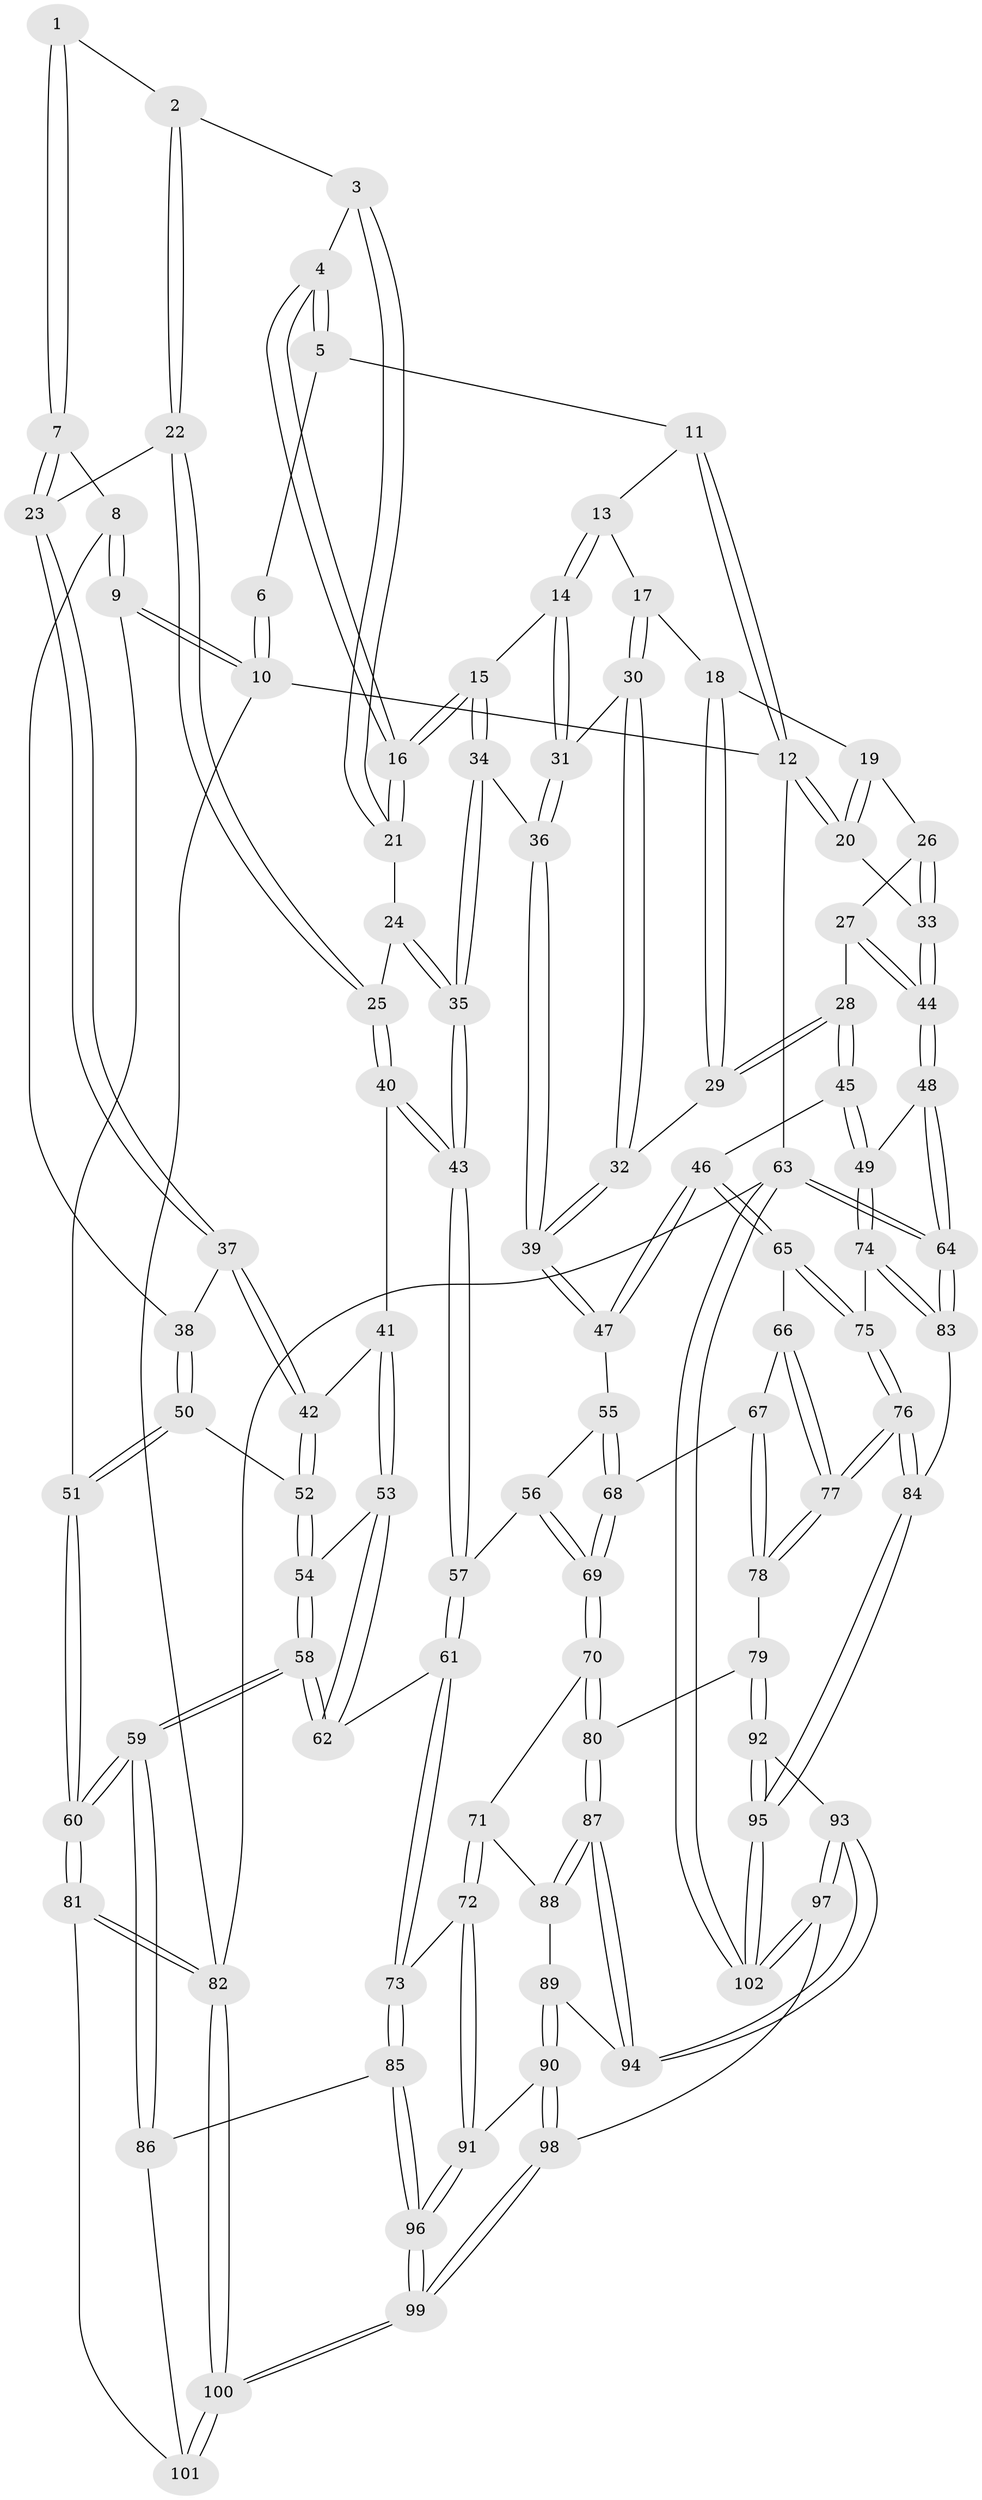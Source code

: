 // coarse degree distribution, {6: 0.16666666666666666, 3: 0.2, 4: 0.36666666666666664, 5: 0.1, 2: 0.1, 8: 0.03333333333333333, 7: 0.03333333333333333}
// Generated by graph-tools (version 1.1) at 2025/21/03/04/25 18:21:33]
// undirected, 102 vertices, 252 edges
graph export_dot {
graph [start="1"]
  node [color=gray90,style=filled];
  1 [pos="+0.12592113615346684+0"];
  2 [pos="+0.26419530348530706+0.10641875019300943"];
  3 [pos="+0.2755300712071178+0.10484899325950031"];
  4 [pos="+0.3976358092241138+0.07905922624238093"];
  5 [pos="+0.5516013652374843+0"];
  6 [pos="+0.05045796531504799+0"];
  7 [pos="+0.12166378414854123+0.2087960438784719"];
  8 [pos="+0+0.1917725692929805"];
  9 [pos="+0+0.09208885322899224"];
  10 [pos="+0+0"];
  11 [pos="+0.6360179286568495+0"];
  12 [pos="+1+0"];
  13 [pos="+0.6396486448768627+0"];
  14 [pos="+0.4846678880133763+0.21632159690230432"];
  15 [pos="+0.4352941799630291+0.2179237207764635"];
  16 [pos="+0.4261176500024836+0.20826221124661146"];
  17 [pos="+0.6804320398422782+0.062183773462883604"];
  18 [pos="+0.8403509621845213+0.15644855259821125"];
  19 [pos="+0.8570242870715142+0.15451186339156012"];
  20 [pos="+1+0"];
  21 [pos="+0.36193186093465946+0.2229318476784441"];
  22 [pos="+0.2040339087331404+0.21065734169901065"];
  23 [pos="+0.13935154036431255+0.2172969801070753"];
  24 [pos="+0.3333189963469684+0.2338634133837941"];
  25 [pos="+0.24557797487210298+0.25019281681410355"];
  26 [pos="+0.9111701932175521+0.22040406465735582"];
  27 [pos="+0.8218949297999867+0.2836841685869826"];
  28 [pos="+0.8190857345187986+0.2835002374927366"];
  29 [pos="+0.8187910221850563+0.2831929676178666"];
  30 [pos="+0.6579477790716254+0.2099163772530035"];
  31 [pos="+0.5621066393614806+0.23860878009892444"];
  32 [pos="+0.6730613537793154+0.2380204259938687"];
  33 [pos="+1+0.2747362460559238"];
  34 [pos="+0.41919082560346693+0.3725895038079109"];
  35 [pos="+0.4034571530457928+0.38886950051952063"];
  36 [pos="+0.5181411364373822+0.35610820353902745"];
  37 [pos="+0.11545213429749308+0.3606906884221721"];
  38 [pos="+0.04853543006349445+0.359002523440497"];
  39 [pos="+0.6549196631637709+0.4265727276215881"];
  40 [pos="+0.304200163865469+0.41477897897906885"];
  41 [pos="+0.14505132014894087+0.40314962290050393"];
  42 [pos="+0.13656024729891486+0.40103871613336084"];
  43 [pos="+0.34927055776928123+0.45307685058821817"];
  44 [pos="+1+0.4143121329228198"];
  45 [pos="+0.7786809361901567+0.48035605316510765"];
  46 [pos="+0.7705572606628588+0.48467070869741063"];
  47 [pos="+0.6626433008509731+0.4451537779269863"];
  48 [pos="+1+0.431997377841915"];
  49 [pos="+1+0.45044111924624386"];
  50 [pos="+0+0.41376636275449064"];
  51 [pos="+0+0.45653488335003994"];
  52 [pos="+0.1066049568105077+0.4382585910123544"];
  53 [pos="+0.1884334986650785+0.5822043367029468"];
  54 [pos="+0.09807092369870186+0.4693453399273391"];
  55 [pos="+0.6302556369786784+0.47288177230797623"];
  56 [pos="+0.42826348544679727+0.5009274335992852"];
  57 [pos="+0.3501875508492066+0.4596538867479859"];
  58 [pos="+0+0.6756435854701135"];
  59 [pos="+0+0.6799752105925728"];
  60 [pos="+0+0.6820086637858258"];
  61 [pos="+0.24648977293688634+0.6375334289037661"];
  62 [pos="+0.21925911073212062+0.6328193381258818"];
  63 [pos="+1+1"];
  64 [pos="+1+0.8142706271939765"];
  65 [pos="+0.7707956502352571+0.5415057880101591"];
  66 [pos="+0.7171334757681826+0.6217166537071488"];
  67 [pos="+0.6402904285279756+0.6375500647114397"];
  68 [pos="+0.5763775218044963+0.6267637974637971"];
  69 [pos="+0.5286289402547093+0.660256717697561"];
  70 [pos="+0.5223488610719945+0.6793651980670989"];
  71 [pos="+0.4840013305571668+0.710846712473826"];
  72 [pos="+0.3872225992898421+0.7346564197561576"];
  73 [pos="+0.27932624763222685+0.7032933386535115"];
  74 [pos="+0.8901643010540772+0.6640690488521108"];
  75 [pos="+0.8527058974992286+0.6604728777688783"];
  76 [pos="+0.7640103436342452+0.7751217916759573"];
  77 [pos="+0.7363416910826553+0.7593790398191439"];
  78 [pos="+0.6861386642971246+0.7582434523851953"];
  79 [pos="+0.638509075881825+0.7686651619056396"];
  80 [pos="+0.6355312699136281+0.7677374831374505"];
  81 [pos="+0+0.7631183022411067"];
  82 [pos="+0+1"];
  83 [pos="+0.9921090589362811+0.7993062795554976"];
  84 [pos="+0.8155804909479146+0.8776873955374696"];
  85 [pos="+0.2358190530978929+0.8197546089164857"];
  86 [pos="+0.2042034269941044+0.8323463297500728"];
  87 [pos="+0.5400858386178619+0.8422090639251136"];
  88 [pos="+0.5127358646440578+0.7953819416687511"];
  89 [pos="+0.44935525888151706+0.8556279265298019"];
  90 [pos="+0.42122601064634024+0.8629949965639193"];
  91 [pos="+0.417934040895612+0.8593084915301538"];
  92 [pos="+0.6326061274964458+0.8543977242433876"];
  93 [pos="+0.552473402984757+0.8874172292727767"];
  94 [pos="+0.5403580825551784+0.8548826001297802"];
  95 [pos="+0.7798613458763265+0.9881131441490381"];
  96 [pos="+0.2824031070183837+0.9089615108261769"];
  97 [pos="+0.5125095344127719+1"];
  98 [pos="+0.5070866731862105+1"];
  99 [pos="+0.32295617208347593+1"];
  100 [pos="+0+1"];
  101 [pos="+0.15331218885946185+0.8765341156360982"];
  102 [pos="+0.7559577288008745+1"];
  1 -- 2;
  1 -- 7;
  1 -- 7;
  2 -- 3;
  2 -- 22;
  2 -- 22;
  3 -- 4;
  3 -- 21;
  3 -- 21;
  4 -- 5;
  4 -- 5;
  4 -- 16;
  4 -- 16;
  5 -- 6;
  5 -- 11;
  6 -- 10;
  6 -- 10;
  7 -- 8;
  7 -- 23;
  7 -- 23;
  8 -- 9;
  8 -- 9;
  8 -- 38;
  9 -- 10;
  9 -- 10;
  9 -- 51;
  10 -- 12;
  10 -- 82;
  11 -- 12;
  11 -- 12;
  11 -- 13;
  12 -- 20;
  12 -- 20;
  12 -- 63;
  13 -- 14;
  13 -- 14;
  13 -- 17;
  14 -- 15;
  14 -- 31;
  14 -- 31;
  15 -- 16;
  15 -- 16;
  15 -- 34;
  15 -- 34;
  16 -- 21;
  16 -- 21;
  17 -- 18;
  17 -- 30;
  17 -- 30;
  18 -- 19;
  18 -- 29;
  18 -- 29;
  19 -- 20;
  19 -- 20;
  19 -- 26;
  20 -- 33;
  21 -- 24;
  22 -- 23;
  22 -- 25;
  22 -- 25;
  23 -- 37;
  23 -- 37;
  24 -- 25;
  24 -- 35;
  24 -- 35;
  25 -- 40;
  25 -- 40;
  26 -- 27;
  26 -- 33;
  26 -- 33;
  27 -- 28;
  27 -- 44;
  27 -- 44;
  28 -- 29;
  28 -- 29;
  28 -- 45;
  28 -- 45;
  29 -- 32;
  30 -- 31;
  30 -- 32;
  30 -- 32;
  31 -- 36;
  31 -- 36;
  32 -- 39;
  32 -- 39;
  33 -- 44;
  33 -- 44;
  34 -- 35;
  34 -- 35;
  34 -- 36;
  35 -- 43;
  35 -- 43;
  36 -- 39;
  36 -- 39;
  37 -- 38;
  37 -- 42;
  37 -- 42;
  38 -- 50;
  38 -- 50;
  39 -- 47;
  39 -- 47;
  40 -- 41;
  40 -- 43;
  40 -- 43;
  41 -- 42;
  41 -- 53;
  41 -- 53;
  42 -- 52;
  42 -- 52;
  43 -- 57;
  43 -- 57;
  44 -- 48;
  44 -- 48;
  45 -- 46;
  45 -- 49;
  45 -- 49;
  46 -- 47;
  46 -- 47;
  46 -- 65;
  46 -- 65;
  47 -- 55;
  48 -- 49;
  48 -- 64;
  48 -- 64;
  49 -- 74;
  49 -- 74;
  50 -- 51;
  50 -- 51;
  50 -- 52;
  51 -- 60;
  51 -- 60;
  52 -- 54;
  52 -- 54;
  53 -- 54;
  53 -- 62;
  53 -- 62;
  54 -- 58;
  54 -- 58;
  55 -- 56;
  55 -- 68;
  55 -- 68;
  56 -- 57;
  56 -- 69;
  56 -- 69;
  57 -- 61;
  57 -- 61;
  58 -- 59;
  58 -- 59;
  58 -- 62;
  58 -- 62;
  59 -- 60;
  59 -- 60;
  59 -- 86;
  59 -- 86;
  60 -- 81;
  60 -- 81;
  61 -- 62;
  61 -- 73;
  61 -- 73;
  63 -- 64;
  63 -- 64;
  63 -- 102;
  63 -- 102;
  63 -- 82;
  64 -- 83;
  64 -- 83;
  65 -- 66;
  65 -- 75;
  65 -- 75;
  66 -- 67;
  66 -- 77;
  66 -- 77;
  67 -- 68;
  67 -- 78;
  67 -- 78;
  68 -- 69;
  68 -- 69;
  69 -- 70;
  69 -- 70;
  70 -- 71;
  70 -- 80;
  70 -- 80;
  71 -- 72;
  71 -- 72;
  71 -- 88;
  72 -- 73;
  72 -- 91;
  72 -- 91;
  73 -- 85;
  73 -- 85;
  74 -- 75;
  74 -- 83;
  74 -- 83;
  75 -- 76;
  75 -- 76;
  76 -- 77;
  76 -- 77;
  76 -- 84;
  76 -- 84;
  77 -- 78;
  77 -- 78;
  78 -- 79;
  79 -- 80;
  79 -- 92;
  79 -- 92;
  80 -- 87;
  80 -- 87;
  81 -- 82;
  81 -- 82;
  81 -- 101;
  82 -- 100;
  82 -- 100;
  83 -- 84;
  84 -- 95;
  84 -- 95;
  85 -- 86;
  85 -- 96;
  85 -- 96;
  86 -- 101;
  87 -- 88;
  87 -- 88;
  87 -- 94;
  87 -- 94;
  88 -- 89;
  89 -- 90;
  89 -- 90;
  89 -- 94;
  90 -- 91;
  90 -- 98;
  90 -- 98;
  91 -- 96;
  91 -- 96;
  92 -- 93;
  92 -- 95;
  92 -- 95;
  93 -- 94;
  93 -- 94;
  93 -- 97;
  93 -- 97;
  95 -- 102;
  95 -- 102;
  96 -- 99;
  96 -- 99;
  97 -- 98;
  97 -- 102;
  97 -- 102;
  98 -- 99;
  98 -- 99;
  99 -- 100;
  99 -- 100;
  100 -- 101;
  100 -- 101;
}

